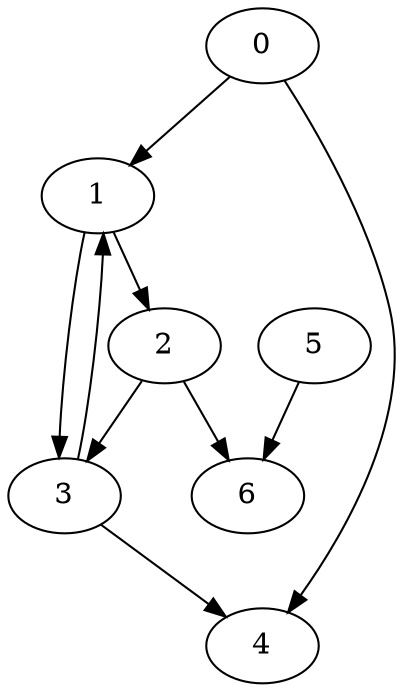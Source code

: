 digraph {
	0
	1
	2
	3
	4
	5
	6
	2 -> 3
	1 -> 3
	0 -> 4
	3 -> 4
	2 -> 6
	5 -> 6
	0 -> 1
	3 -> 1
	1 -> 2
}
